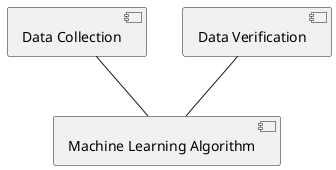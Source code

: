 @startuml

component "Data Collection" as datacoll
component "Data Verification" as dataver

component "Machine Learning Algorithm" as mlalgo

datacoll -- mlalgo
dataver -- mlalgo

@enduml
